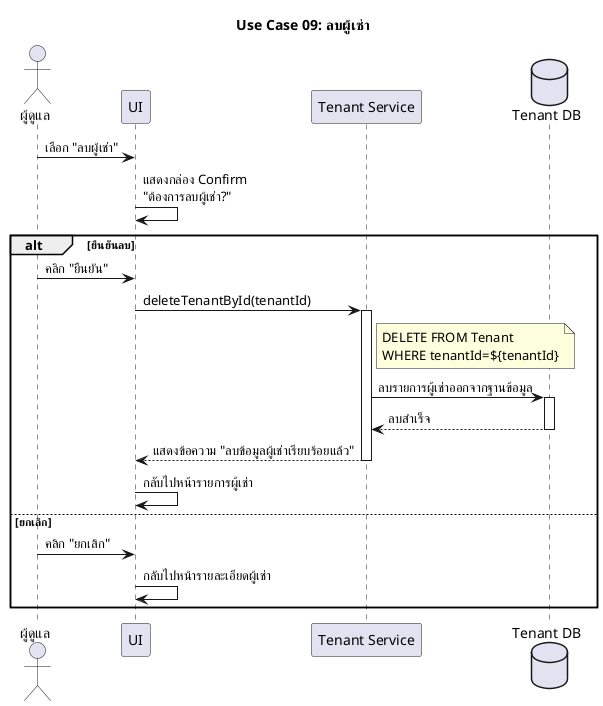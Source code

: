 @startuml ลบผู้เช่า
skinparam defaultFontName "TH Sarabun New"
Title Use Case 09: ลบผู้เช่า
actor "ผู้ดูแล" as Admin
participant "UI" as UI
participant "Tenant Service" as MS
database "Tenant DB" as DB

Admin -> UI      : เลือก "ลบผู้เช่า"
UI -> UI         : แสดงกล่อง Confirm\n"ต้องการลบผู้เช่า?"
alt ยืนยันลบ
    Admin -> UI      : คลิก "ยืนยัน"
    UI -> MS         : deleteTenantById(tenantId)
    activate MS

    note right of MS
    DELETE FROM Tenant
    WHERE tenantId=${tenantId}
    end note
    MS -> DB         : ลบรายการผู้เช่าออกจากฐานข้อมูล
    activate DB
    DB --> MS        :ลบสำเร็จ
    deactivate DB
    MS --> UI        : แสดงข้อความ "ลบข้อมูลผู้เช่าเรียบร้อยแล้ว"
    deactivate MS
    UI -> UI         : กลับไปหน้ารายการผู้เช่า
else ยกเลิก
    Admin -> UI      : คลิก "ยกเลิก"
    UI -> UI     : กลับไปหน้ารายละเอียดผู้เช่า
end
deactivate UI
@enduml

